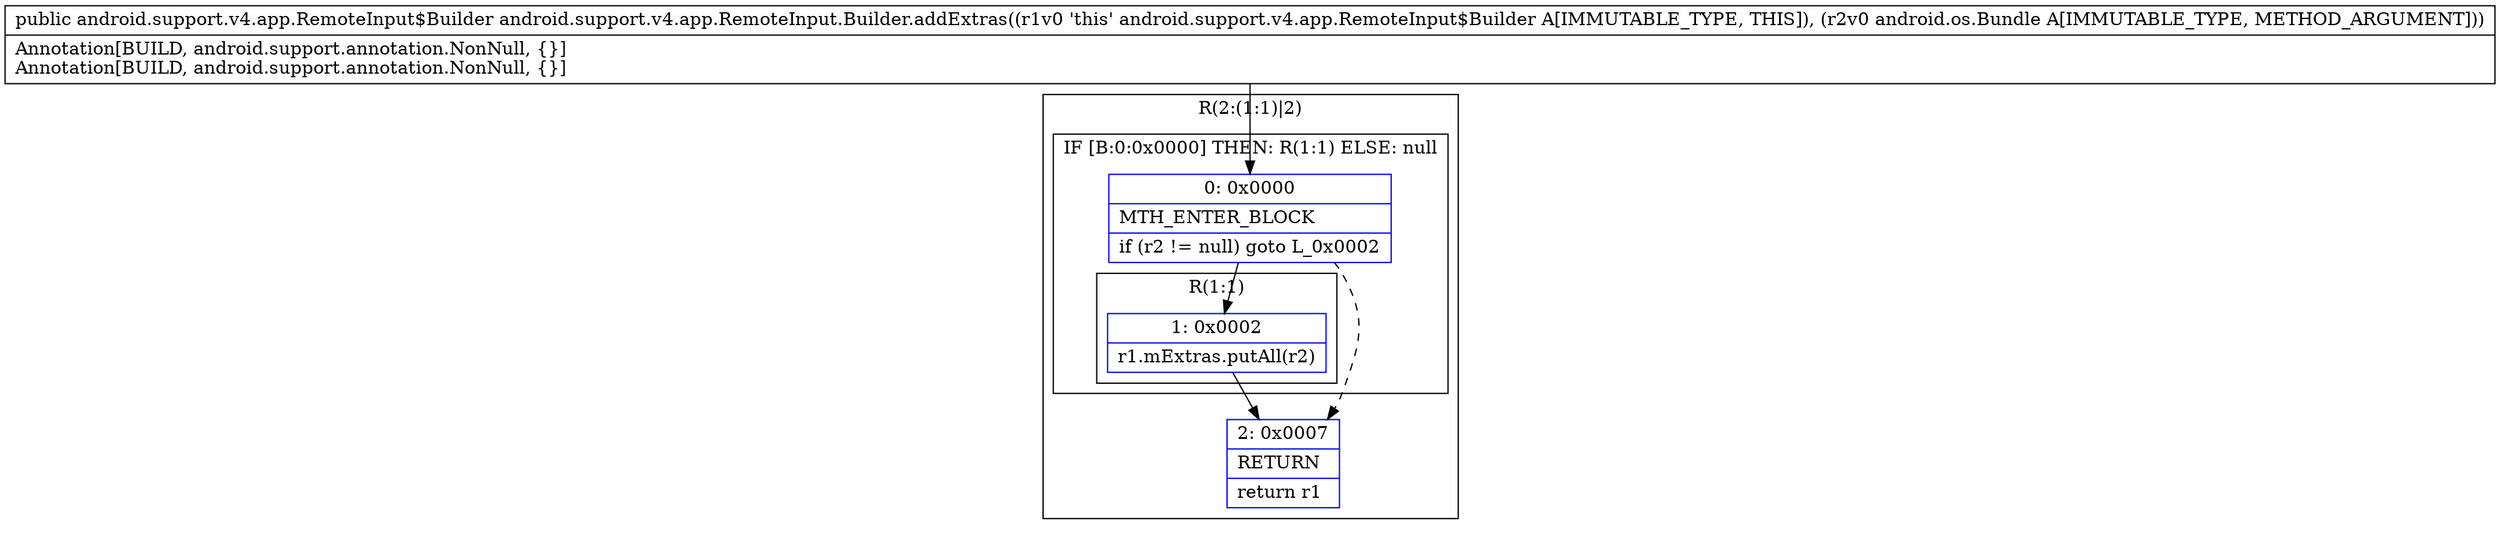 digraph "CFG forandroid.support.v4.app.RemoteInput.Builder.addExtras(Landroid\/os\/Bundle;)Landroid\/support\/v4\/app\/RemoteInput$Builder;" {
subgraph cluster_Region_757003593 {
label = "R(2:(1:1)|2)";
node [shape=record,color=blue];
subgraph cluster_IfRegion_2078030823 {
label = "IF [B:0:0x0000] THEN: R(1:1) ELSE: null";
node [shape=record,color=blue];
Node_0 [shape=record,label="{0\:\ 0x0000|MTH_ENTER_BLOCK\l|if (r2 != null) goto L_0x0002\l}"];
subgraph cluster_Region_1563838552 {
label = "R(1:1)";
node [shape=record,color=blue];
Node_1 [shape=record,label="{1\:\ 0x0002|r1.mExtras.putAll(r2)\l}"];
}
}
Node_2 [shape=record,label="{2\:\ 0x0007|RETURN\l|return r1\l}"];
}
MethodNode[shape=record,label="{public android.support.v4.app.RemoteInput$Builder android.support.v4.app.RemoteInput.Builder.addExtras((r1v0 'this' android.support.v4.app.RemoteInput$Builder A[IMMUTABLE_TYPE, THIS]), (r2v0 android.os.Bundle A[IMMUTABLE_TYPE, METHOD_ARGUMENT]))  | Annotation[BUILD, android.support.annotation.NonNull, \{\}]\lAnnotation[BUILD, android.support.annotation.NonNull, \{\}]\l}"];
MethodNode -> Node_0;
Node_0 -> Node_1;
Node_0 -> Node_2[style=dashed];
Node_1 -> Node_2;
}

